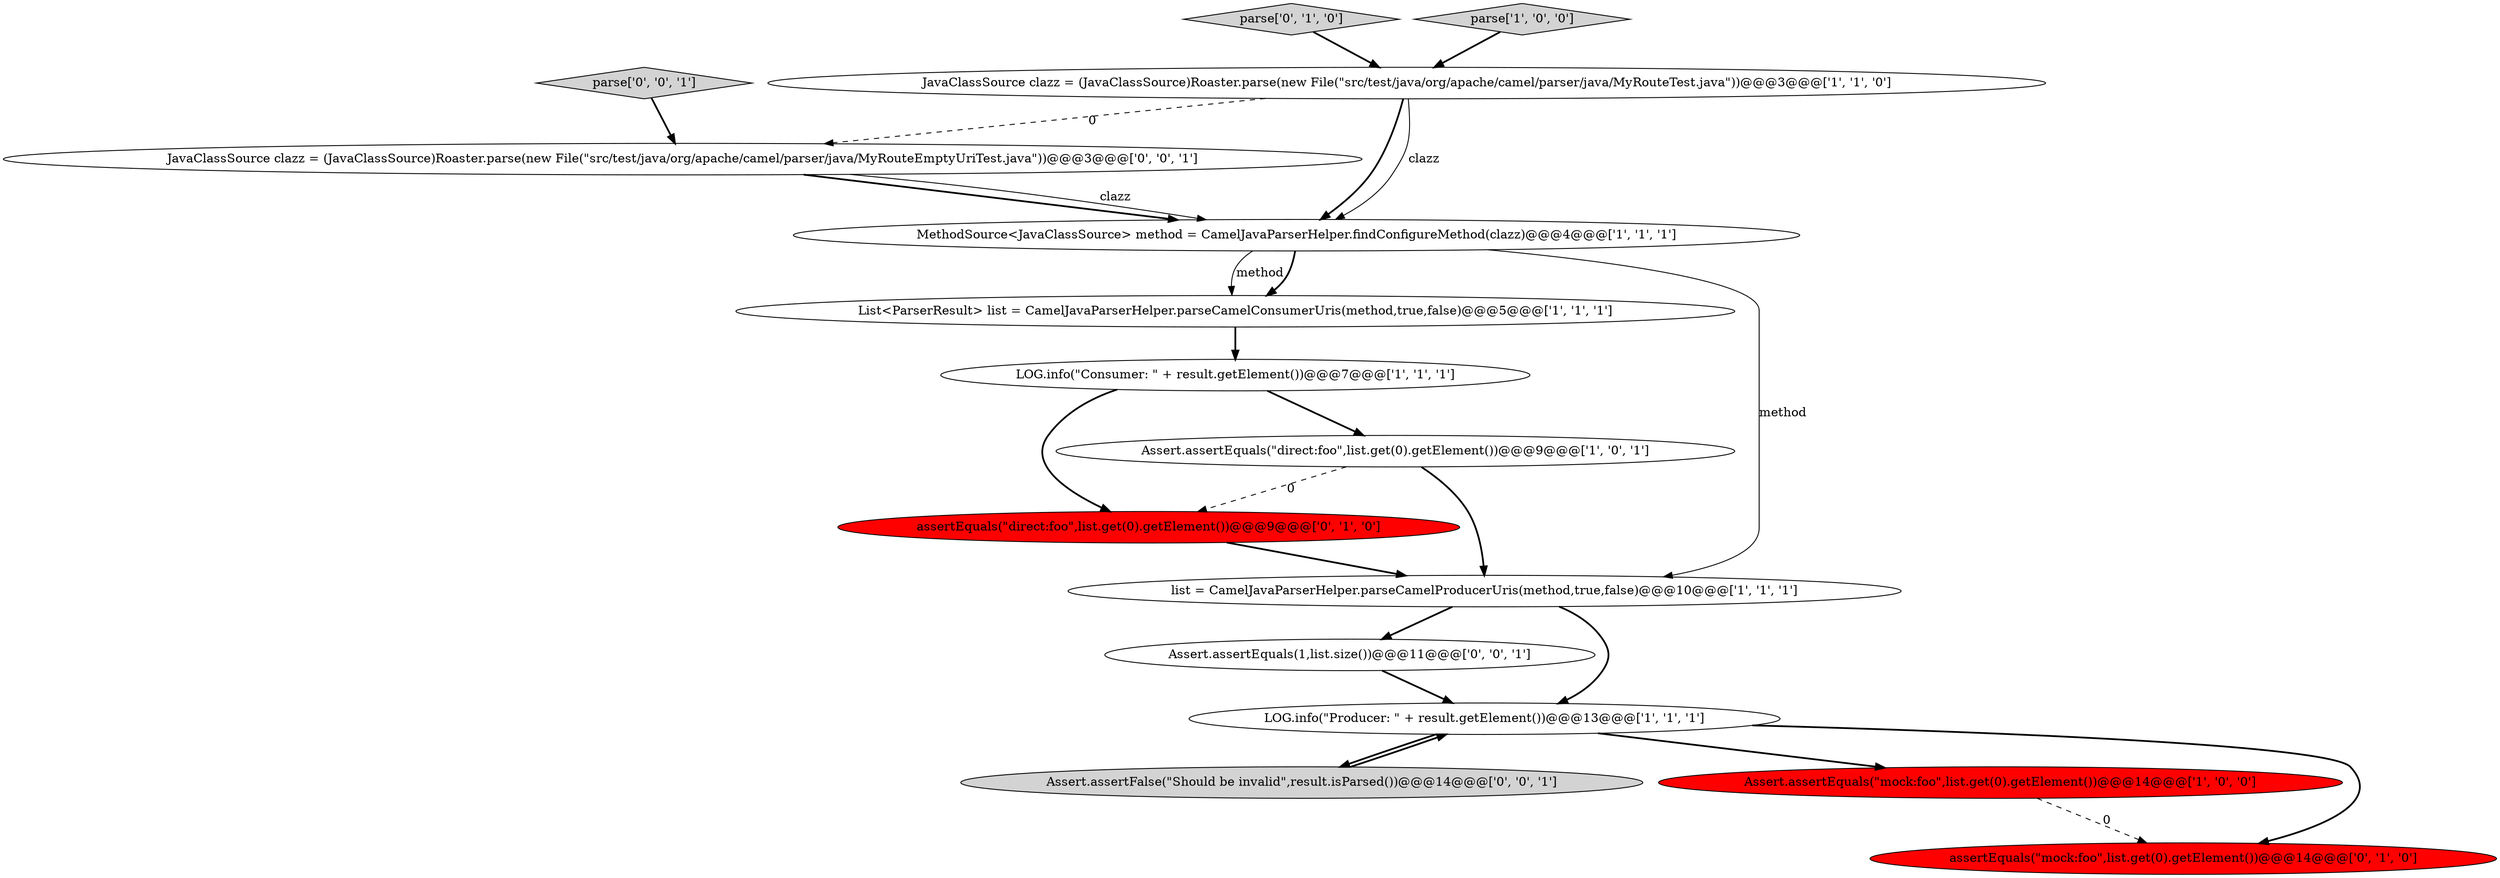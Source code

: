 digraph {
1 [style = filled, label = "JavaClassSource clazz = (JavaClassSource)Roaster.parse(new File(\"src/test/java/org/apache/camel/parser/java/MyRouteTest.java\"))@@@3@@@['1', '1', '0']", fillcolor = white, shape = ellipse image = "AAA0AAABBB1BBB"];
12 [style = filled, label = "Assert.assertFalse(\"Should be invalid\",result.isParsed())@@@14@@@['0', '0', '1']", fillcolor = lightgray, shape = ellipse image = "AAA0AAABBB3BBB"];
6 [style = filled, label = "Assert.assertEquals(\"mock:foo\",list.get(0).getElement())@@@14@@@['1', '0', '0']", fillcolor = red, shape = ellipse image = "AAA1AAABBB1BBB"];
2 [style = filled, label = "List<ParserResult> list = CamelJavaParserHelper.parseCamelConsumerUris(method,true,false)@@@5@@@['1', '1', '1']", fillcolor = white, shape = ellipse image = "AAA0AAABBB1BBB"];
14 [style = filled, label = "parse['0', '0', '1']", fillcolor = lightgray, shape = diamond image = "AAA0AAABBB3BBB"];
5 [style = filled, label = "MethodSource<JavaClassSource> method = CamelJavaParserHelper.findConfigureMethod(clazz)@@@4@@@['1', '1', '1']", fillcolor = white, shape = ellipse image = "AAA0AAABBB1BBB"];
11 [style = filled, label = "parse['0', '1', '0']", fillcolor = lightgray, shape = diamond image = "AAA0AAABBB2BBB"];
8 [style = filled, label = "list = CamelJavaParserHelper.parseCamelProducerUris(method,true,false)@@@10@@@['1', '1', '1']", fillcolor = white, shape = ellipse image = "AAA0AAABBB1BBB"];
13 [style = filled, label = "Assert.assertEquals(1,list.size())@@@11@@@['0', '0', '1']", fillcolor = white, shape = ellipse image = "AAA0AAABBB3BBB"];
9 [style = filled, label = "assertEquals(\"direct:foo\",list.get(0).getElement())@@@9@@@['0', '1', '0']", fillcolor = red, shape = ellipse image = "AAA1AAABBB2BBB"];
4 [style = filled, label = "LOG.info(\"Producer: \" + result.getElement())@@@13@@@['1', '1', '1']", fillcolor = white, shape = ellipse image = "AAA0AAABBB1BBB"];
0 [style = filled, label = "Assert.assertEquals(\"direct:foo\",list.get(0).getElement())@@@9@@@['1', '0', '1']", fillcolor = white, shape = ellipse image = "AAA0AAABBB1BBB"];
10 [style = filled, label = "assertEquals(\"mock:foo\",list.get(0).getElement())@@@14@@@['0', '1', '0']", fillcolor = red, shape = ellipse image = "AAA1AAABBB2BBB"];
7 [style = filled, label = "parse['1', '0', '0']", fillcolor = lightgray, shape = diamond image = "AAA0AAABBB1BBB"];
15 [style = filled, label = "JavaClassSource clazz = (JavaClassSource)Roaster.parse(new File(\"src/test/java/org/apache/camel/parser/java/MyRouteEmptyUriTest.java\"))@@@3@@@['0', '0', '1']", fillcolor = white, shape = ellipse image = "AAA0AAABBB3BBB"];
3 [style = filled, label = "LOG.info(\"Consumer: \" + result.getElement())@@@7@@@['1', '1', '1']", fillcolor = white, shape = ellipse image = "AAA0AAABBB1BBB"];
1->5 [style = bold, label=""];
4->10 [style = bold, label=""];
7->1 [style = bold, label=""];
4->6 [style = bold, label=""];
11->1 [style = bold, label=""];
1->15 [style = dashed, label="0"];
2->3 [style = bold, label=""];
9->8 [style = bold, label=""];
5->2 [style = solid, label="method"];
15->5 [style = bold, label=""];
3->0 [style = bold, label=""];
6->10 [style = dashed, label="0"];
3->9 [style = bold, label=""];
5->2 [style = bold, label=""];
5->8 [style = solid, label="method"];
12->4 [style = bold, label=""];
0->8 [style = bold, label=""];
4->12 [style = bold, label=""];
1->5 [style = solid, label="clazz"];
15->5 [style = solid, label="clazz"];
14->15 [style = bold, label=""];
8->4 [style = bold, label=""];
0->9 [style = dashed, label="0"];
8->13 [style = bold, label=""];
13->4 [style = bold, label=""];
}
